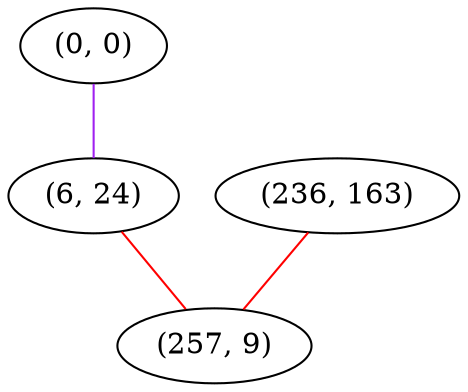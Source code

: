 graph "" {
"(0, 0)";
"(6, 24)";
"(236, 163)";
"(257, 9)";
"(0, 0)" -- "(6, 24)"  [color=purple, key=0, weight=4];
"(6, 24)" -- "(257, 9)"  [color=red, key=0, weight=1];
"(236, 163)" -- "(257, 9)"  [color=red, key=0, weight=1];
}
